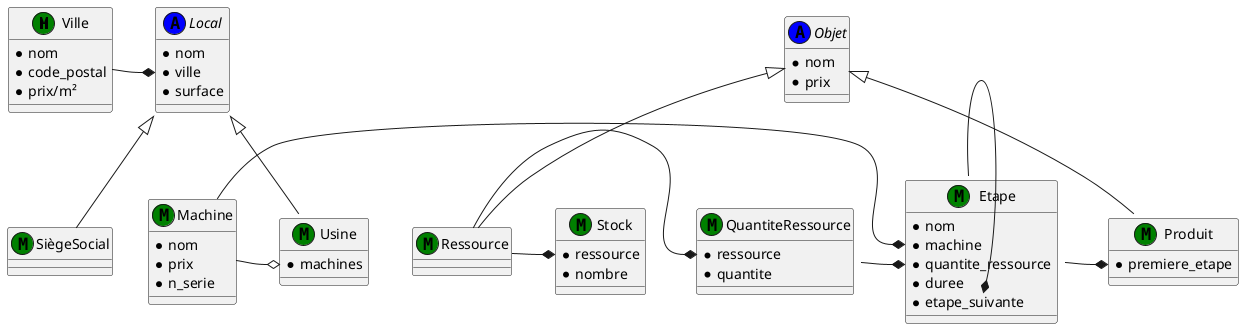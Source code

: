 @startuml

class Ville << (M,green) >> {
    *nom
    *code_postal
    *prix/m²
}

abstract Local << (A,blue) >> {
    *nom
    *ville
    *surface
}

class SiègeSocial << (M,green) >> {
}

class Usine << (M,green) >> {
    *machines
}

class Machine << (M,green) >> {
    *nom
    *prix
    *n_serie
}

abstract Objet << (A,blue) >> {
    *nom
    *prix
}

class Produit << (M,green) >> {
    *premiere_etape
}

class Ressource << (M,green) >> {
}

class QuantiteRessource << (M,green) >> {
    *ressource
    *quantite
}

class Stock << (M,green) >> {
    *ressource
    *nombre
}

class Etape << (M,green) >> {
    *nom
    *machine
    *quantite_ressource
    *duree
    *etape_suivante
}


Objet <|-- Produit
Objet <|-- Ressource
Local <|-- Usine
Local <|-- SiègeSocial
Ville -* Local::ville
Machine -o Usine::machine
Machine -* Etape::machine
Etape -* Produit::premiere_etape
Etape::etape_suivante *-right- Etape
Ressource -* QuantiteRessource::ressource
QuantiteRessource -* Etape::quantite_ressource
Ressource -* Stock::ressource

@enduml
